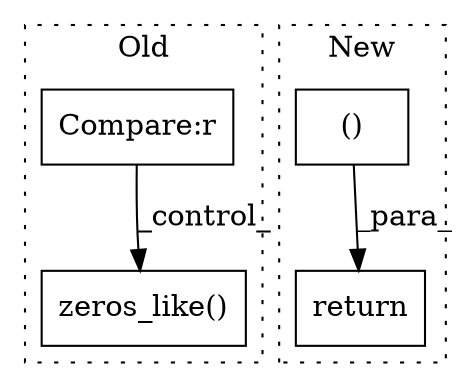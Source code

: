 digraph G {
subgraph cluster0 {
1 [label="zeros_like()" a="75" s="8682,8713" l="17,1" shape="box"];
4 [label="Compare:r" a="40" s="7826" l="6" shape="box"];
label = "Old";
style="dotted";
}
subgraph cluster1 {
2 [label="return" a="93" s="9235" l="7" shape="box"];
3 [label="()" a="54" s="9246" l="9" shape="box"];
label = "New";
style="dotted";
}
3 -> 2 [label="_para_"];
4 -> 1 [label="_control_"];
}